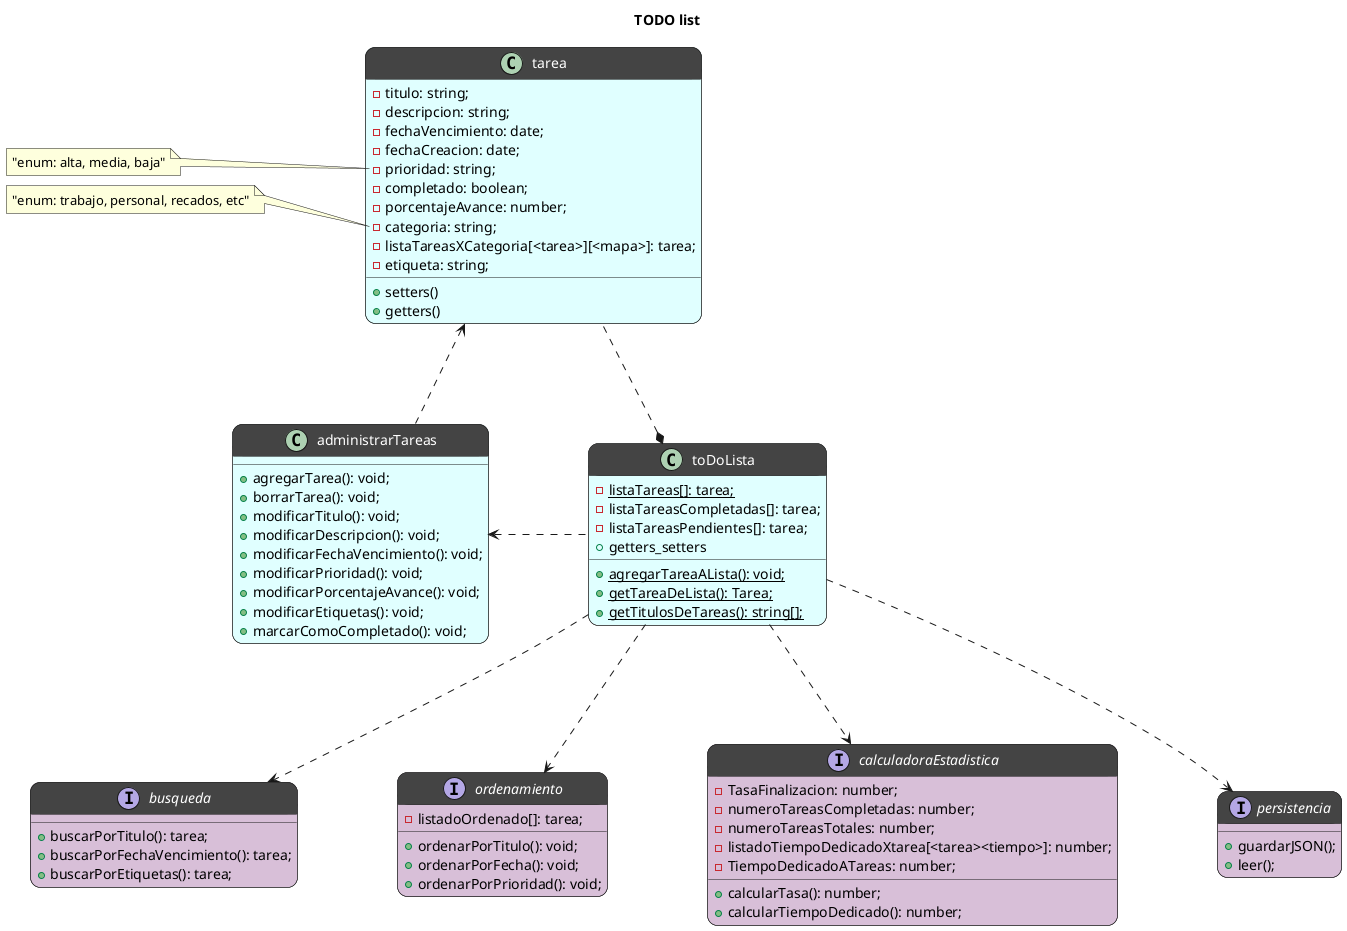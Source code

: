 @startuml diagrama clases
title TODO list

class toDoLista #LightCyan;header:444{
    - {static} listaTareas[]: tarea;
    - listaTareasCompletadas[]: tarea;
    - listaTareasPendientes[]: tarea;
    + getters_setters
    + {static} agregarTareaALista(): void;
    + {static} getTareaDeLista(): Tarea;
    + {static} getTitulosDeTareas(): string[];
}


class tarea #LightCyan;header:444{
    - titulo: string;
    - descripcion: string;
    - fechaVencimiento: date;
    ' lo cambie a "date" que es un tipo de objeto de javascript que funciona en typescript y deja poner fechas de una.
    - fechaCreacion: date;
    ' la agrego porque para hacer la estadistica de cuanto tiempo se tardo, la forma mas simple que se me ocurre es poner la fecha de creacion, y cuando lo pasas a completado, comparar con la fecha de finalizacion y calcular los dias transcurridos
    - prioridad: string;
    - completado: boolean;
    - porcentajeAvance: number;
    - categoria: string;
    - listaTareasXCategoria[<tarea>][<mapa>]: tarea;
    - etiqueta: string;
    + setters()
    + getters()
}

class administrarTareas #LightCyan;header:444{
    + agregarTarea(): void;
    + borrarTarea(): void;
    'agrego los metodos para modificar las tareas. Estos metodos deberian usar el setter, y aparte hacer que se guarde los cambios al JSON.
    + modificarTitulo(): void;
    + modificarDescripcion(): void;
    + modificarFechaVencimiento(): void;
    + modificarPrioridad(): void;
    + modificarPorcentajeAvance(): void;
    + modificarEtiquetas(): void;
    'ver una forma de unificar estos metodos de modificacion
    + marcarComoCompletado(): void;
    'este metodo no estoy seguro si deberia existir o simplemente que cuando pongan el porcentaje de avance en 100, el atributo completado cambie a true.
}


interface busqueda #Thistle;header:444{
    + buscarPorTitulo(): tarea;
    + buscarPorFechaVencimiento(): tarea;
    + buscarPorEtiquetas(): tarea;
}

interface ordenamiento #Thistle;header:444{
    - listadoOrdenado[]: tarea;
    + ordenarPorTitulo(): void;
    + ordenarPorFecha(): void;
    + ordenarPorPrioridad(): void;
}

interface calculadoraEstadistica #Thistle;header:444{
    - TasaFinalizacion: number;
    - numeroTareasCompletadas: number;
    - numeroTareasTotales: number;
    'le saque que sea coleccion, es una tasa (tareasFinalizadas/tareasTotales)
    - listadoTiempoDedicadoXtarea[<tarea><tiempo>]: number;
    'esto serviria si hacemos algunas estadisticas que sean algo asi como "promedio de tiempo para resolucion de tareas", o "tiempo dedicado a X categoria / etiqueta", sino yo pondria
    - TiempoDedicadoATareas: number;
    'este simplemente sumaria el tiempo desde la creacion de la tarea hasta ahora. Tambien se puede separar en tiempo dedicado a teareas completadas y tiempo dedicado a tareas no completadas
    + calcularTasa(): number;
    + calcularTiempoDedicado(): number;
}

interface persistencia #Thistle;header:444{
    + guardarJSON();
    + leer();
    'borre guardar texto plano por que era JSON al final.
}

'relaciones
skinparam ranksep 100
'cambia el largo de las flechas
skinparam nodesep 100
'cambia la distancia entre los cuadrados

toDoLista .l.> administrarTareas
administrarTareas .l.> tarea
toDoLista *.. tarea
toDoLista ..> calculadoraEstadistica
toDoLista ..> busqueda
toDoLista ..> ordenamiento
toDoLista ..> persistencia


'notas
note left of tarea::prioridad
"enum: alta, media, baja"
endnote

note left of tarea::categoria
"enum: trabajo, personal, recados, etc"
endnote


'diseño
skinparam roundcorner 20
'cambia las esquinas de las clases para hacerlas mas redondeadas
skinparam classFontColor automatic
'cambia el color de fuente de todas las clases asi se ve en blanco sobre el fondo oscuro.

@enduml